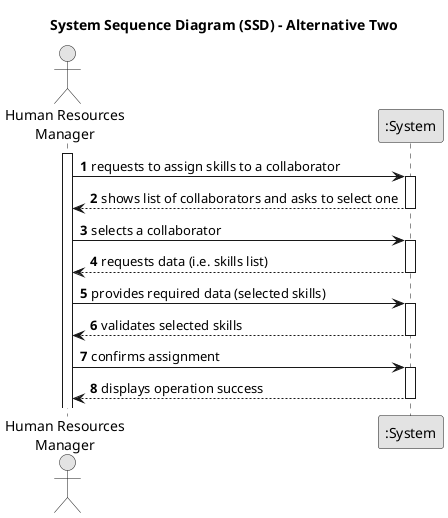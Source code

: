 @startuml
skinparam monochrome true
skinparam packageStyle rectangle
skinparam shadowing false

title System Sequence Diagram (SSD) - Alternative Two

autonumber

actor "Human Resources\nManager" as HRM
participant ":System" as System

activate HRM

    HRM -> System : requests to assign skills to a collaborator
    activate System

        System --> HRM : shows list of collaborators and asks to select one
    deactivate System

    HRM -> System : selects a collaborator
    activate System

        System --> HRM : requests data (i.e. skills list)
    deactivate System

    HRM -> System : provides required data (selected skills)
    activate System

        System --> HRM : validates selected skills
    deactivate System

    HRM -> System : confirms assignment
    activate System

        System --> HRM : displays operation success
    deactivate System
@enduml